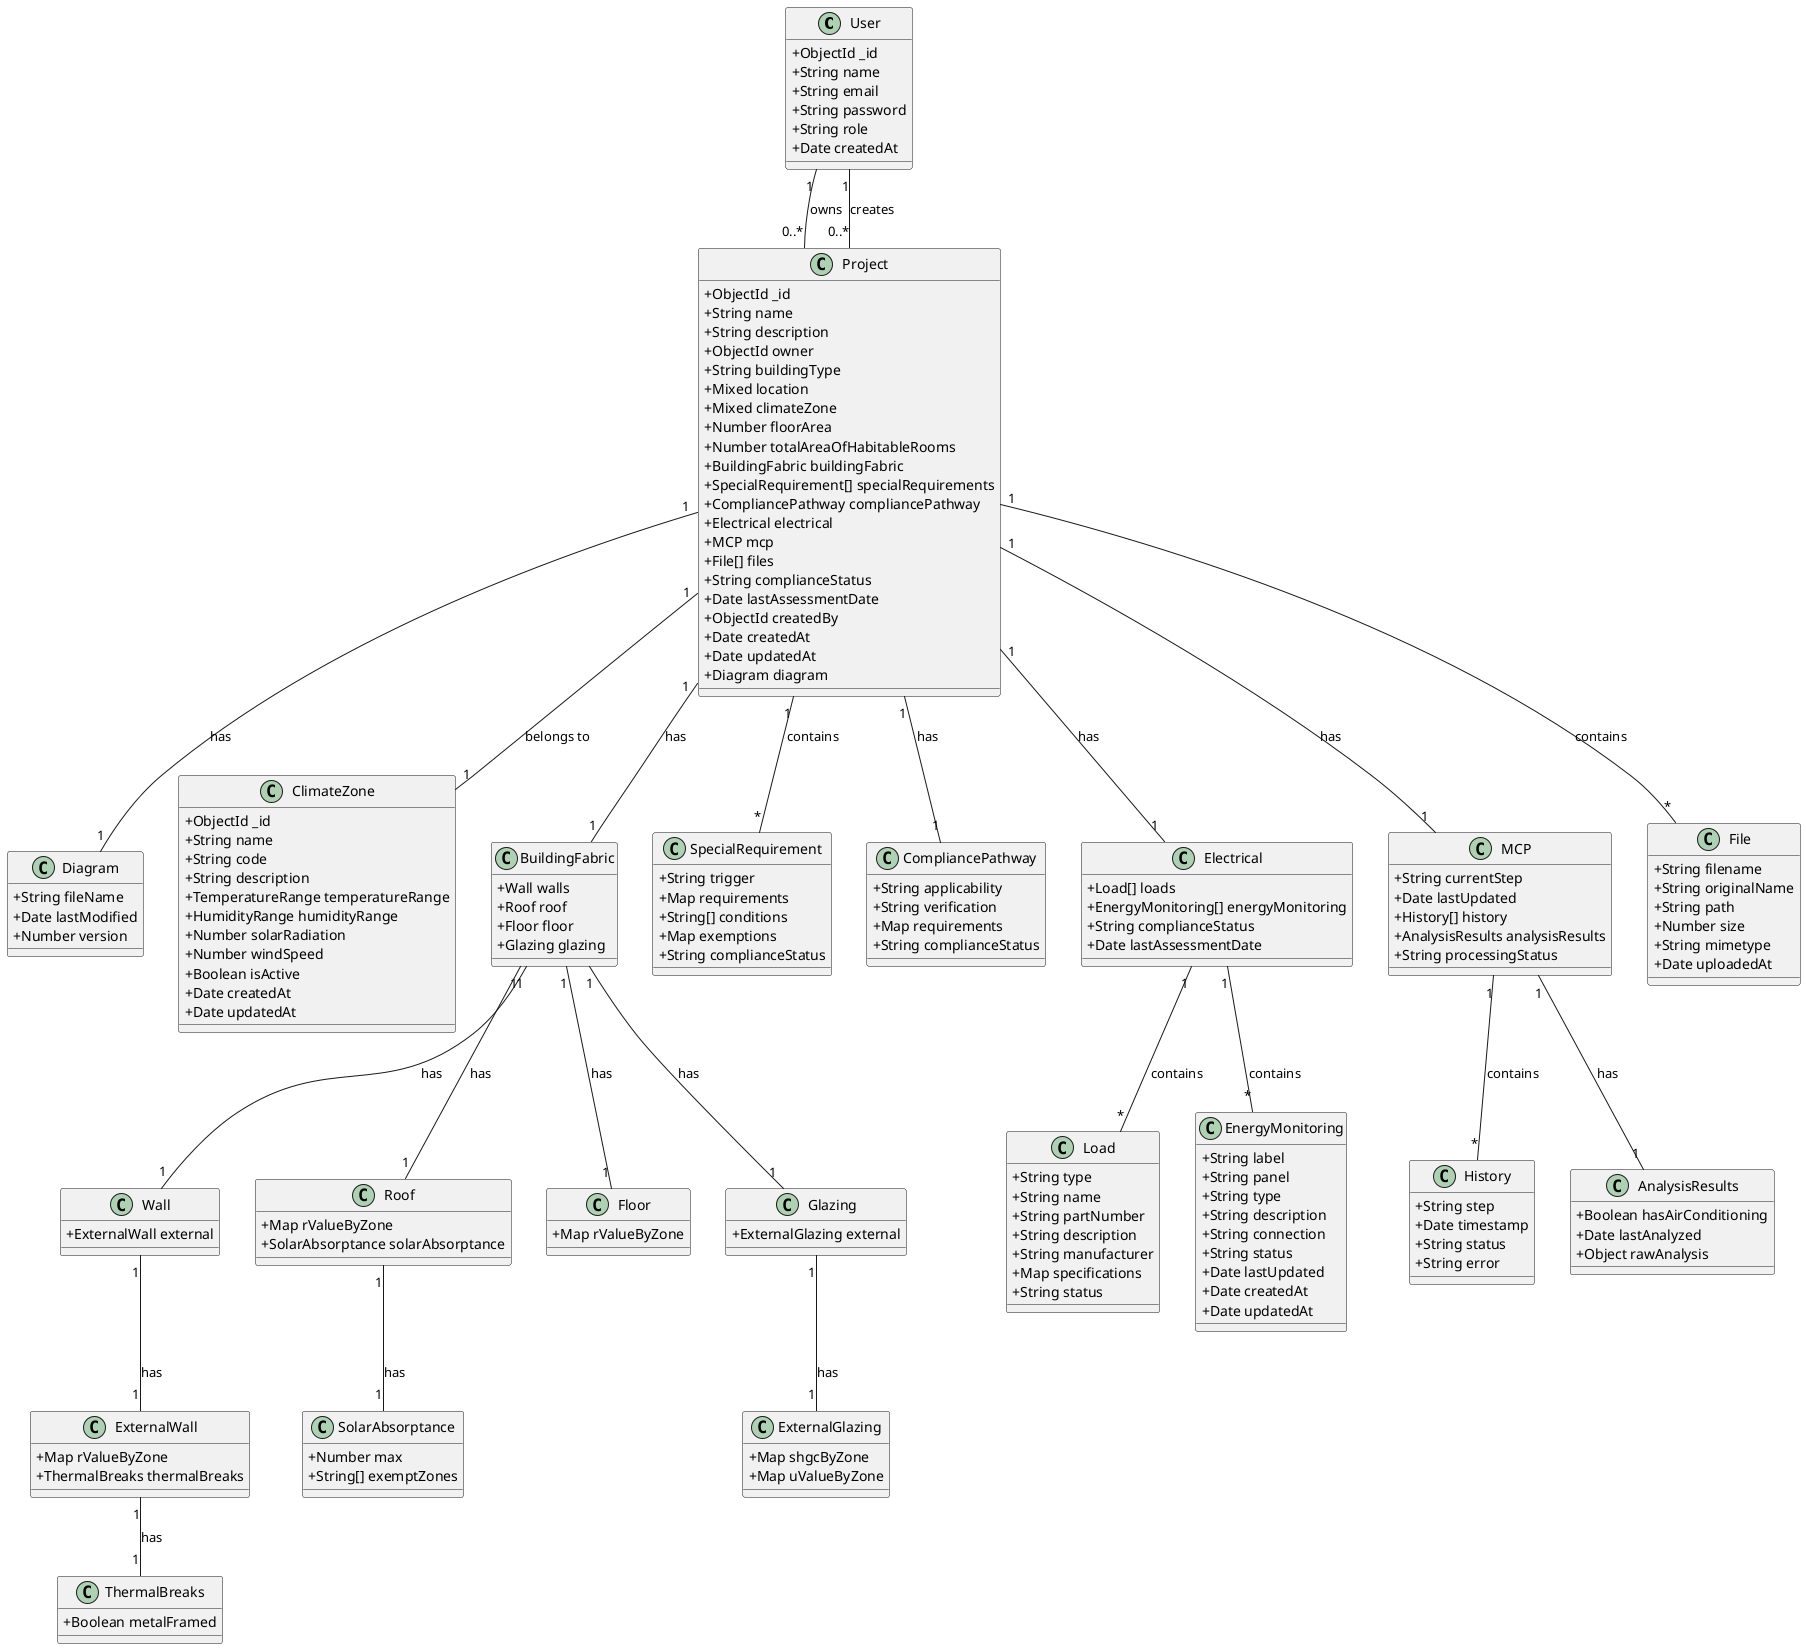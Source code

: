 @startuml
skinparam classAttributeIconSize 0

class User {
    +ObjectId _id
    +String name
    +String email
    +String password
    +String role
    +Date createdAt
}

class Project {
    +ObjectId _id
    +String name
    +String description
    +ObjectId owner
    +String buildingType
    +Mixed location
    +Mixed climateZone
    +Number floorArea
    +Number totalAreaOfHabitableRooms
    +BuildingFabric buildingFabric
    +SpecialRequirement[] specialRequirements
    +CompliancePathway compliancePathway
    +Electrical electrical
    +MCP mcp
    +File[] files
    +String complianceStatus
    +Date lastAssessmentDate
    +ObjectId createdBy
    +Date createdAt
    +Date updatedAt
    +Diagram diagram
}

class Diagram {
    +String fileName
    +Date lastModified
    +Number version
}

class ClimateZone {
    +ObjectId _id
    +String name
    +String code
    +String description
    +TemperatureRange temperatureRange
    +HumidityRange humidityRange
    +Number solarRadiation
    +Number windSpeed
    +Boolean isActive
    +Date createdAt
    +Date updatedAt
}

class BuildingFabric {
    +Wall walls
    +Roof roof
    +Floor floor
    +Glazing glazing
}

class Wall {
    +ExternalWall external
}

class ExternalWall {
    +Map rValueByZone
    +ThermalBreaks thermalBreaks
}

class ThermalBreaks {
    +Boolean metalFramed
}

class Roof {
    +Map rValueByZone
    +SolarAbsorptance solarAbsorptance
}

class SolarAbsorptance {
    +Number max
    +String[] exemptZones
}

class Floor {
    +Map rValueByZone
}

class Glazing {
    +ExternalGlazing external
}

class ExternalGlazing {
    +Map shgcByZone
    +Map uValueByZone
}

class SpecialRequirement {
    +String trigger
    +Map requirements
    +String[] conditions
    +Map exemptions
    +String complianceStatus
}

class CompliancePathway {
    +String applicability
    +String verification
    +Map requirements
    +String complianceStatus
}

class Electrical {
    +Load[] loads
    +EnergyMonitoring[] energyMonitoring
    +String complianceStatus
    +Date lastAssessmentDate
}

class Load {
    +String type
    +String name
    +String partNumber
    +String description
    +String manufacturer
    +Map specifications
    +String status
}

class EnergyMonitoring {
    +String label
    +String panel
    +String type
    +String description
    +String connection
    +String status
    +Date lastUpdated
    +Date createdAt
    +Date updatedAt
}

class MCP {
    +String currentStep
    +Date lastUpdated
    +History[] history
    +AnalysisResults analysisResults
    +String processingStatus
}

class History {
    +String step
    +Date timestamp
    +String status
    +String error
}

class AnalysisResults {
    +Boolean hasAirConditioning
    +Date lastAnalyzed
    +Object rawAnalysis
}

class File {
    +String filename
    +String originalName
    +String path
    +Number size
    +String mimetype
    +Date uploadedAt
}

' Relationships
User "1" -- "0..*" Project : owns
User "1" -- "0..*" Project : creates
Project "1" -- "1" ClimateZone : belongs to
Project "1" -- "1" BuildingFabric : has
Project "1" -- "*" SpecialRequirement : contains
Project "1" -- "1" CompliancePathway : has
Project "1" -- "1" Electrical : has
Project "1" -- "1" MCP : has
Project "1" -- "*" File : contains
Project "1" -- "1" Diagram : has

BuildingFabric "1" -- "1" Wall : has
BuildingFabric "1" -- "1" Roof : has
BuildingFabric "1" -- "1" Floor : has
BuildingFabric "1" -- "1" Glazing : has

Wall "1" -- "1" ExternalWall : has
ExternalWall "1" -- "1" ThermalBreaks : has

Roof "1" -- "1" SolarAbsorptance : has
Glazing "1" -- "1" ExternalGlazing : has

Electrical "1" -- "*" Load : contains
Electrical "1" -- "*" EnergyMonitoring : contains

MCP "1" -- "*" History : contains
MCP "1" -- "1" AnalysisResults : has

@enduml